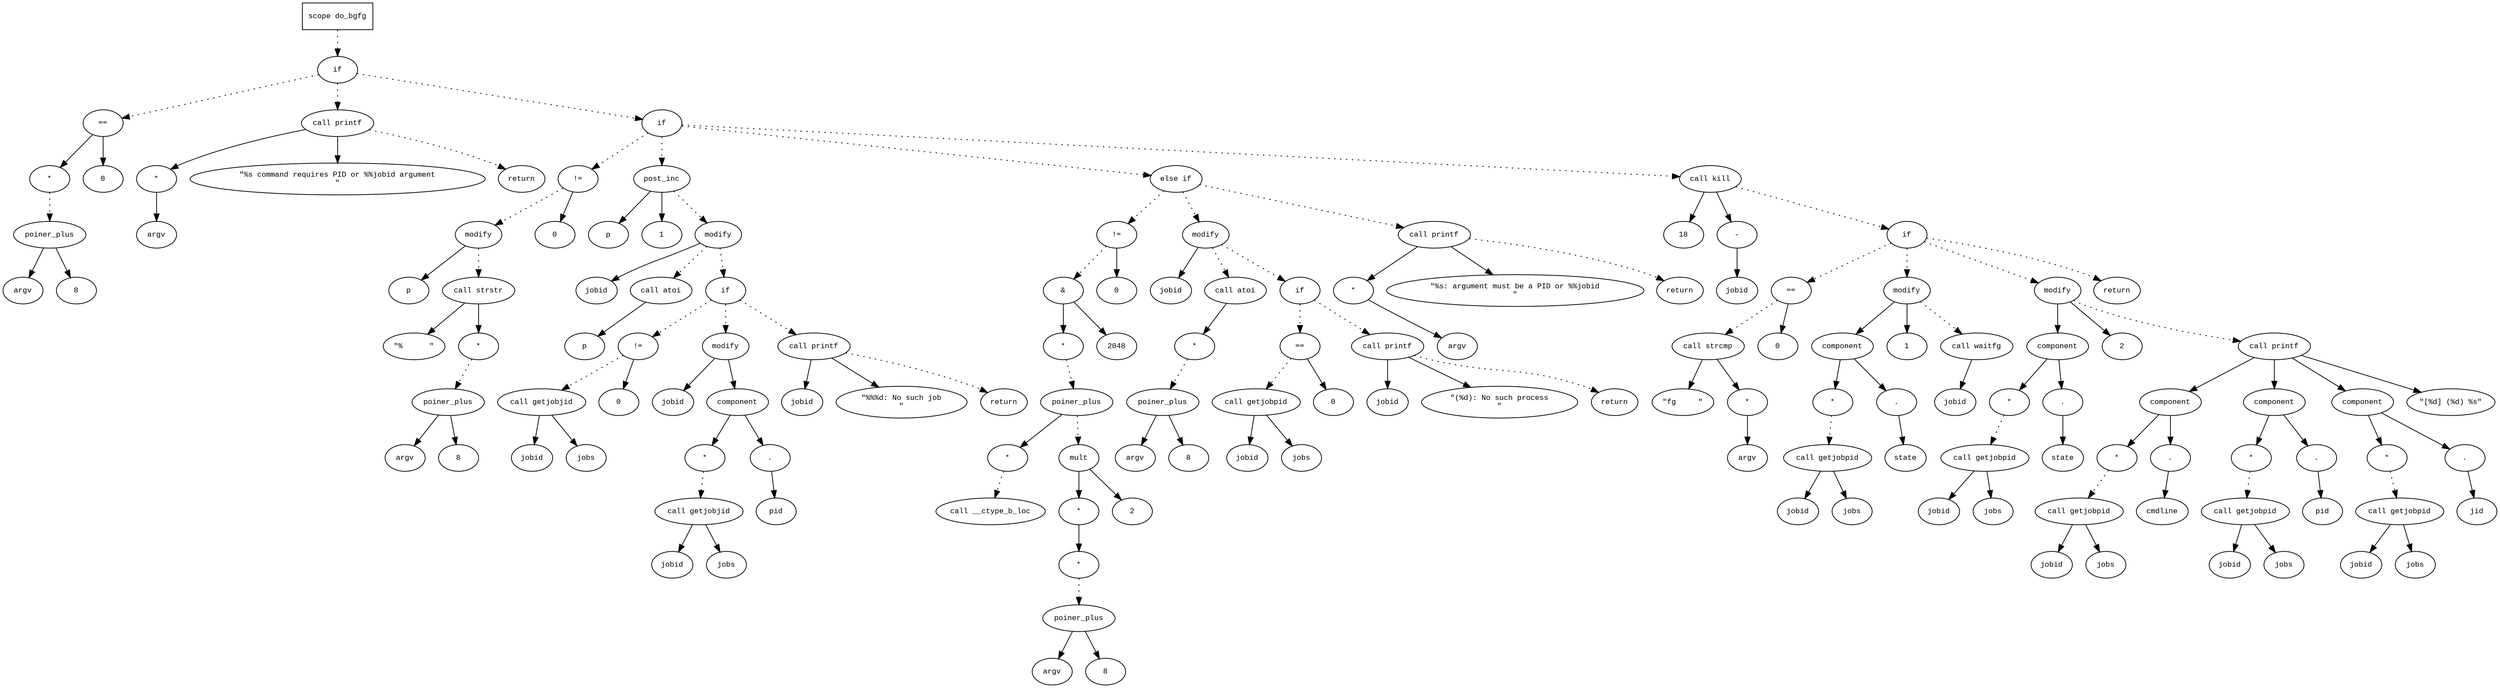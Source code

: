 digraph AST {
  graph [fontname="Times New Roman",fontsize=10];
  node  [fontname="Courier New",fontsize=10];
  edge  [fontname="Times New Roman",fontsize=10];

  node1 [label="scope do_bgfg",shape=box];
  node2 [label="if",shape=ellipse];
  node1 -> node2 [style=dotted];
  node3 [label="==",shape=ellipse];
  node4 [label="*",shape=ellipse];
  node5 [label="poiner_plus",shape=ellipse];
  node6 [label="argv",shape=ellipse];
  node5 -> node6;
  node7 [label="8",shape=ellipse];
  node5 -> node7;
  node4 -> node5 [style=dotted];
  node3 -> node4;
  node8 [label="0",shape=ellipse];
  node3 -> node8;
  node2 -> node3 [style=dotted];
  node9 [label="call printf",shape=ellipse];
  node10 [label="*",shape=ellipse];
  node11 [label="argv",shape=ellipse];
  node10 -> node11;
  node9 -> node10;
  node12 [label="\"%s command requires PID or %%jobid argument
\"",shape=ellipse];
  node9 -> node12;
  node2 -> node9 [style=dotted];
  node13 [label="return",shape=ellipse];
  node9 -> node13 [style=dotted];
  node14 [label="if",shape=ellipse];
  node2 -> node14 [style=dotted];
  node15 [label="!=",shape=ellipse];
  node16 [label="modify",shape=ellipse];
  node17 [label="p",shape=ellipse];
  node16 -> node17;
  node18 [label="call strstr",shape=ellipse];
  node19 [label="\"%      \"",shape=ellipse];
  node18 -> node19;
  node20 [label="*",shape=ellipse];
  node21 [label="poiner_plus",shape=ellipse];
  node22 [label="argv",shape=ellipse];
  node21 -> node22;
  node23 [label="8",shape=ellipse];
  node21 -> node23;
  node20 -> node21 [style=dotted];
  node18 -> node20;
  node16 -> node18 [style=dotted];
  node15 -> node16 [style=dotted];
  node24 [label="0",shape=ellipse];
  node15 -> node24;
  node14 -> node15 [style=dotted];
  node25 [label="post_inc",shape=ellipse];
  node26 [label="p",shape=ellipse];
  node25 -> node26;
  node27 [label="1",shape=ellipse];
  node25 -> node27;
  node14 -> node25 [style=dotted];
  node28 [label="modify",shape=ellipse];
  node29 [label="jobid",shape=ellipse];
  node28 -> node29;
  node30 [label="call atoi",shape=ellipse];
  node31 [label="p",shape=ellipse];
  node30 -> node31;
  node28 -> node30 [style=dotted];
  node25 -> node28 [style=dotted];
  node32 [label="if",shape=ellipse];
  node28 -> node32 [style=dotted];
  node33 [label="!=",shape=ellipse];
  node34 [label="call getjobjid",shape=ellipse];
  node35 [label="jobid",shape=ellipse];
  node34 -> node35;
  node36 [label="jobs",shape=ellipse];
  node34 -> node36;
  node33 -> node34 [style=dotted];
  node37 [label="0",shape=ellipse];
  node33 -> node37;
  node32 -> node33 [style=dotted];
  node38 [label="modify",shape=ellipse];
  node39 [label="jobid",shape=ellipse];
  node38 -> node39;
  node40 [label="component",shape=ellipse];
  node38 -> node40;
  node41 [label="*",shape=ellipse];
  node42 [label="call getjobjid",shape=ellipse];
  node43 [label="jobid",shape=ellipse];
  node42 -> node43;
  node44 [label="jobs",shape=ellipse];
  node42 -> node44;
  node41 -> node42 [style=dotted];
  node40 -> node41;
  node45 [label=".",shape=ellipse];
  node40 -> node45;
  node46 [label="pid",shape=ellipse];
  node45 -> node46;
  node32 -> node38 [style=dotted];
  node47 [label="call printf",shape=ellipse];
  node48 [label="jobid",shape=ellipse];
  node47 -> node48;
  node49 [label="\"%%%d: No such job
\"",shape=ellipse];
  node47 -> node49;
  node32 -> node47 [style=dotted];
  node50 [label="return",shape=ellipse];
  node47 -> node50 [style=dotted];
  node51 [label="else if",shape=ellipse];
  node14 -> node51 [style=dotted];
  node52 [label="!=",shape=ellipse];
  node53 [label="&",shape=ellipse];
  node54 [label="*",shape=ellipse];
  node55 [label="poiner_plus",shape=ellipse];
  node56 [label="*",shape=ellipse];
  node57 [label="call __ctype_b_loc",shape=ellipse];
  node56 -> node57 [style=dotted];
  node55 -> node56;
  node58 [label="mult",shape=ellipse];
  node59 [label="*",shape=ellipse];
  node60 [label="*",shape=ellipse];
  node61 [label="poiner_plus",shape=ellipse];
  node62 [label="argv",shape=ellipse];
  node61 -> node62;
  node63 [label="8",shape=ellipse];
  node61 -> node63;
  node60 -> node61 [style=dotted];
  node59 -> node60;
  node58 -> node59;
  node64 [label="2",shape=ellipse];
  node58 -> node64;
  node55 -> node58 [style=dotted];
  node54 -> node55 [style=dotted];
  node53 -> node54;
  node65 [label="2048",shape=ellipse];
  node53 -> node65;
  node52 -> node53 [style=dotted];
  node66 [label="0",shape=ellipse];
  node52 -> node66;
  node51 -> node52 [style=dotted];
  node67 [label="modify",shape=ellipse];
  node68 [label="jobid",shape=ellipse];
  node67 -> node68;
  node69 [label="call atoi",shape=ellipse];
  node70 [label="*",shape=ellipse];
  node71 [label="poiner_plus",shape=ellipse];
  node72 [label="argv",shape=ellipse];
  node71 -> node72;
  node73 [label="8",shape=ellipse];
  node71 -> node73;
  node70 -> node71 [style=dotted];
  node69 -> node70;
  node67 -> node69 [style=dotted];
  node51 -> node67 [style=dotted];
  node74 [label="if",shape=ellipse];
  node67 -> node74 [style=dotted];
  node75 [label="==",shape=ellipse];
  node76 [label="call getjobpid",shape=ellipse];
  node77 [label="jobid",shape=ellipse];
  node76 -> node77;
  node78 [label="jobs",shape=ellipse];
  node76 -> node78;
  node75 -> node76 [style=dotted];
  node79 [label="0",shape=ellipse];
  node75 -> node79;
  node74 -> node75 [style=dotted];
  node80 [label="call printf",shape=ellipse];
  node81 [label="jobid",shape=ellipse];
  node80 -> node81;
  node82 [label="\"(%d): No such process
\"",shape=ellipse];
  node80 -> node82;
  node74 -> node80 [style=dotted];
  node83 [label="return",shape=ellipse];
  node80 -> node83 [style=dotted];
  node84 [label="call printf",shape=ellipse];
  node85 [label="*",shape=ellipse];
  node86 [label="argv",shape=ellipse];
  node85 -> node86;
  node84 -> node85;
  node87 [label="\"%s: argument must be a PID or %%jobid
\"",shape=ellipse];
  node84 -> node87;
  node51 -> node84 [style=dotted];
  node88 [label="return",shape=ellipse];
  node84 -> node88 [style=dotted];
  node89 [label="call kill",shape=ellipse];
  node90 [label="18",shape=ellipse];
  node89 -> node90;
  node91 [label="-",shape=ellipse];
  node92 [label="jobid",shape=ellipse];
  node91 -> node92;
  node89 -> node91;
  node14 -> node89 [style=dotted];
  node93 [label="if",shape=ellipse];
  node89 -> node93 [style=dotted];
  node94 [label="==",shape=ellipse];
  node95 [label="call strcmp",shape=ellipse];
  node96 [label="\"fg     \"",shape=ellipse];
  node95 -> node96;
  node97 [label="*",shape=ellipse];
  node98 [label="argv",shape=ellipse];
  node97 -> node98;
  node95 -> node97;
  node94 -> node95 [style=dotted];
  node99 [label="0",shape=ellipse];
  node94 -> node99;
  node93 -> node94 [style=dotted];
  node100 [label="modify",shape=ellipse];
  node101 [label="component",shape=ellipse];
  node100 -> node101;
  node102 [label="*",shape=ellipse];
  node103 [label="call getjobpid",shape=ellipse];
  node104 [label="jobid",shape=ellipse];
  node103 -> node104;
  node105 [label="jobs",shape=ellipse];
  node103 -> node105;
  node102 -> node103 [style=dotted];
  node101 -> node102;
  node106 [label=".",shape=ellipse];
  node101 -> node106;
  node107 [label="state",shape=ellipse];
  node106 -> node107;
  node108 [label="1",shape=ellipse];
  node100 -> node108;
  node93 -> node100 [style=dotted];
  node109 [label="call waitfg",shape=ellipse];
  node110 [label="jobid",shape=ellipse];
  node109 -> node110;
  node100 -> node109 [style=dotted];
  node111 [label="modify",shape=ellipse];
  node112 [label="component",shape=ellipse];
  node111 -> node112;
  node113 [label="*",shape=ellipse];
  node114 [label="call getjobpid",shape=ellipse];
  node115 [label="jobid",shape=ellipse];
  node114 -> node115;
  node116 [label="jobs",shape=ellipse];
  node114 -> node116;
  node113 -> node114 [style=dotted];
  node112 -> node113;
  node117 [label=".",shape=ellipse];
  node112 -> node117;
  node118 [label="state",shape=ellipse];
  node117 -> node118;
  node119 [label="2",shape=ellipse];
  node111 -> node119;
  node93 -> node111 [style=dotted];
  node120 [label="call printf",shape=ellipse];
  node121 [label="component",shape=ellipse];
  node120 -> node121;
  node122 [label="*",shape=ellipse];
  node123 [label="call getjobpid",shape=ellipse];
  node124 [label="jobid",shape=ellipse];
  node123 -> node124;
  node125 [label="jobs",shape=ellipse];
  node123 -> node125;
  node122 -> node123 [style=dotted];
  node121 -> node122;
  node126 [label=".",shape=ellipse];
  node121 -> node126;
  node127 [label="cmdline",shape=ellipse];
  node126 -> node127;
  node128 [label="component",shape=ellipse];
  node120 -> node128;
  node129 [label="*",shape=ellipse];
  node130 [label="call getjobpid",shape=ellipse];
  node131 [label="jobid",shape=ellipse];
  node130 -> node131;
  node132 [label="jobs",shape=ellipse];
  node130 -> node132;
  node129 -> node130 [style=dotted];
  node128 -> node129;
  node133 [label=".",shape=ellipse];
  node128 -> node133;
  node134 [label="pid",shape=ellipse];
  node133 -> node134;
  node135 [label="component",shape=ellipse];
  node120 -> node135;
  node136 [label="*",shape=ellipse];
  node137 [label="call getjobpid",shape=ellipse];
  node138 [label="jobid",shape=ellipse];
  node137 -> node138;
  node139 [label="jobs",shape=ellipse];
  node137 -> node139;
  node136 -> node137 [style=dotted];
  node135 -> node136;
  node140 [label=".",shape=ellipse];
  node135 -> node140;
  node141 [label="jid",shape=ellipse];
  node140 -> node141;
  node142 [label="\"[%d] (%d) %s\"",shape=ellipse];
  node120 -> node142;
  node111 -> node120 [style=dotted];
  node143 [label="return",shape=ellipse];
  node93 -> node143 [style=dotted];
} 
